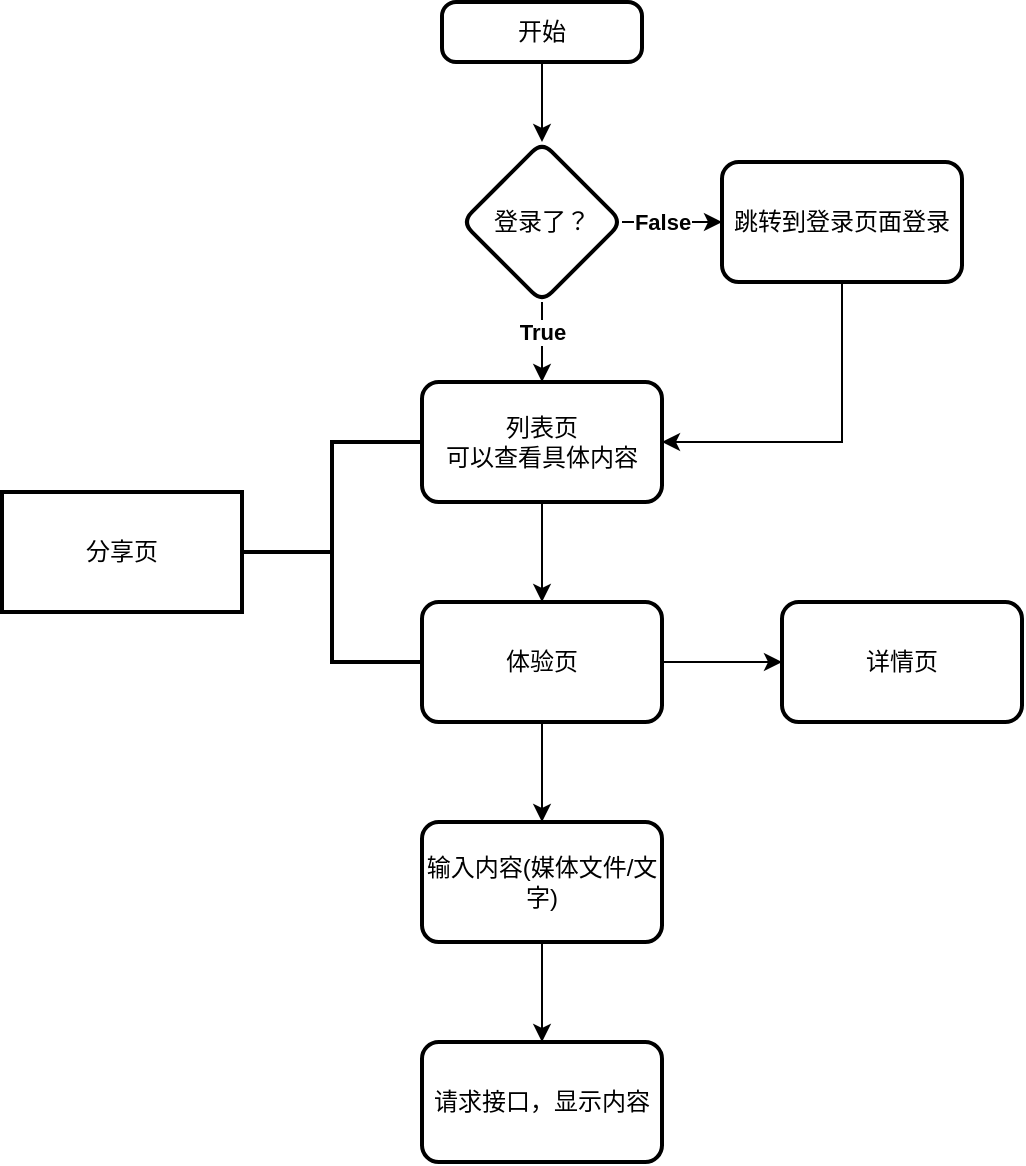 <mxfile version="14.7.2" type="github">
  <diagram id="-9txFbedZ_HAj2P2Yp_4" name="Page-1">
    <mxGraphModel dx="1346" dy="936" grid="1" gridSize="10" guides="1" tooltips="1" connect="1" arrows="1" fold="1" page="0" pageScale="1" pageWidth="827" pageHeight="1169" math="0" shadow="0">
      <root>
        <mxCell id="0" />
        <mxCell id="1" parent="0" />
        <mxCell id="Ib_39vfmiWtISZfq1gjp-3" value="" style="edgeStyle=orthogonalEdgeStyle;rounded=0;orthogonalLoop=1;jettySize=auto;html=1;" edge="1" parent="1" source="Ib_39vfmiWtISZfq1gjp-1" target="Ib_39vfmiWtISZfq1gjp-2">
          <mxGeometry relative="1" as="geometry" />
        </mxCell>
        <mxCell id="Ib_39vfmiWtISZfq1gjp-1" value="开始" style="rounded=1;whiteSpace=wrap;html=1;absoluteArcSize=1;arcSize=14;strokeWidth=2;" vertex="1" parent="1">
          <mxGeometry x="-140" y="-260" width="100" height="30" as="geometry" />
        </mxCell>
        <mxCell id="Ib_39vfmiWtISZfq1gjp-5" value="" style="edgeStyle=orthogonalEdgeStyle;rounded=0;orthogonalLoop=1;jettySize=auto;html=1;" edge="1" parent="1" source="Ib_39vfmiWtISZfq1gjp-2" target="Ib_39vfmiWtISZfq1gjp-4">
          <mxGeometry relative="1" as="geometry" />
        </mxCell>
        <mxCell id="Ib_39vfmiWtISZfq1gjp-6" value="True" style="edgeLabel;html=1;align=center;verticalAlign=middle;resizable=0;points=[];fontStyle=1" vertex="1" connectable="0" parent="Ib_39vfmiWtISZfq1gjp-5">
          <mxGeometry x="-0.267" relative="1" as="geometry">
            <mxPoint as="offset" />
          </mxGeometry>
        </mxCell>
        <mxCell id="Ib_39vfmiWtISZfq1gjp-8" value="" style="edgeStyle=orthogonalEdgeStyle;rounded=0;orthogonalLoop=1;jettySize=auto;html=1;" edge="1" parent="1" source="Ib_39vfmiWtISZfq1gjp-2" target="Ib_39vfmiWtISZfq1gjp-7">
          <mxGeometry relative="1" as="geometry" />
        </mxCell>
        <mxCell id="Ib_39vfmiWtISZfq1gjp-10" value="False" style="edgeLabel;html=1;align=center;verticalAlign=middle;resizable=0;points=[];fontStyle=1" vertex="1" connectable="0" parent="Ib_39vfmiWtISZfq1gjp-8">
          <mxGeometry x="-0.04" y="-1" relative="1" as="geometry">
            <mxPoint x="-4" y="-1" as="offset" />
          </mxGeometry>
        </mxCell>
        <mxCell id="Ib_39vfmiWtISZfq1gjp-2" value="登录了？" style="rhombus;whiteSpace=wrap;html=1;rounded=1;strokeWidth=2;arcSize=14;" vertex="1" parent="1">
          <mxGeometry x="-130" y="-190" width="80" height="80" as="geometry" />
        </mxCell>
        <mxCell id="Ib_39vfmiWtISZfq1gjp-13" value="" style="edgeStyle=orthogonalEdgeStyle;rounded=0;orthogonalLoop=1;jettySize=auto;html=1;" edge="1" parent="1" source="Ib_39vfmiWtISZfq1gjp-4" target="Ib_39vfmiWtISZfq1gjp-12">
          <mxGeometry relative="1" as="geometry" />
        </mxCell>
        <mxCell id="Ib_39vfmiWtISZfq1gjp-4" value="列表页&lt;br&gt;可以查看具体内容" style="whiteSpace=wrap;html=1;rounded=1;strokeWidth=2;arcSize=14;" vertex="1" parent="1">
          <mxGeometry x="-150" y="-70" width="120" height="60" as="geometry" />
        </mxCell>
        <mxCell id="Ib_39vfmiWtISZfq1gjp-9" style="edgeStyle=orthogonalEdgeStyle;rounded=0;orthogonalLoop=1;jettySize=auto;html=1;exitX=0.5;exitY=1;exitDx=0;exitDy=0;entryX=1;entryY=0.5;entryDx=0;entryDy=0;" edge="1" parent="1" source="Ib_39vfmiWtISZfq1gjp-7" target="Ib_39vfmiWtISZfq1gjp-4">
          <mxGeometry relative="1" as="geometry" />
        </mxCell>
        <mxCell id="Ib_39vfmiWtISZfq1gjp-7" value="跳转到登录页面登录" style="whiteSpace=wrap;html=1;rounded=1;strokeWidth=2;arcSize=14;" vertex="1" parent="1">
          <mxGeometry y="-180" width="120" height="60" as="geometry" />
        </mxCell>
        <mxCell id="Ib_39vfmiWtISZfq1gjp-15" value="" style="edgeStyle=orthogonalEdgeStyle;rounded=0;orthogonalLoop=1;jettySize=auto;html=1;" edge="1" parent="1" source="Ib_39vfmiWtISZfq1gjp-12" target="Ib_39vfmiWtISZfq1gjp-14">
          <mxGeometry relative="1" as="geometry" />
        </mxCell>
        <mxCell id="Ib_39vfmiWtISZfq1gjp-19" value="" style="edgeStyle=orthogonalEdgeStyle;rounded=0;orthogonalLoop=1;jettySize=auto;html=1;" edge="1" parent="1" source="Ib_39vfmiWtISZfq1gjp-12" target="Ib_39vfmiWtISZfq1gjp-18">
          <mxGeometry relative="1" as="geometry" />
        </mxCell>
        <mxCell id="Ib_39vfmiWtISZfq1gjp-12" value="体验页" style="whiteSpace=wrap;html=1;rounded=1;strokeWidth=2;arcSize=14;" vertex="1" parent="1">
          <mxGeometry x="-150" y="40" width="120" height="60" as="geometry" />
        </mxCell>
        <mxCell id="Ib_39vfmiWtISZfq1gjp-17" value="" style="edgeStyle=orthogonalEdgeStyle;rounded=0;orthogonalLoop=1;jettySize=auto;html=1;" edge="1" parent="1" source="Ib_39vfmiWtISZfq1gjp-14" target="Ib_39vfmiWtISZfq1gjp-16">
          <mxGeometry relative="1" as="geometry" />
        </mxCell>
        <mxCell id="Ib_39vfmiWtISZfq1gjp-14" value="输入内容(媒体文件/文字)" style="whiteSpace=wrap;html=1;rounded=1;strokeWidth=2;arcSize=14;" vertex="1" parent="1">
          <mxGeometry x="-150" y="150" width="120" height="60" as="geometry" />
        </mxCell>
        <mxCell id="Ib_39vfmiWtISZfq1gjp-16" value="请求接口，显示内容" style="whiteSpace=wrap;html=1;rounded=1;strokeWidth=2;arcSize=14;" vertex="1" parent="1">
          <mxGeometry x="-150" y="260" width="120" height="60" as="geometry" />
        </mxCell>
        <mxCell id="Ib_39vfmiWtISZfq1gjp-18" value="详情页" style="whiteSpace=wrap;html=1;rounded=1;strokeWidth=2;arcSize=14;" vertex="1" parent="1">
          <mxGeometry x="30" y="40" width="120" height="60" as="geometry" />
        </mxCell>
        <mxCell id="Ib_39vfmiWtISZfq1gjp-20" value="" style="strokeWidth=2;html=1;shape=mxgraph.flowchart.annotation_2;align=left;labelPosition=right;pointerEvents=1;" vertex="1" parent="1">
          <mxGeometry x="-240" y="-40" width="90" height="110" as="geometry" />
        </mxCell>
        <mxCell id="Ib_39vfmiWtISZfq1gjp-21" value="分享页" style="whiteSpace=wrap;html=1;align=center;strokeWidth=2;rounded=0;shadow=0;" vertex="1" parent="1">
          <mxGeometry x="-360" y="-15" width="120" height="60" as="geometry" />
        </mxCell>
      </root>
    </mxGraphModel>
  </diagram>
</mxfile>
